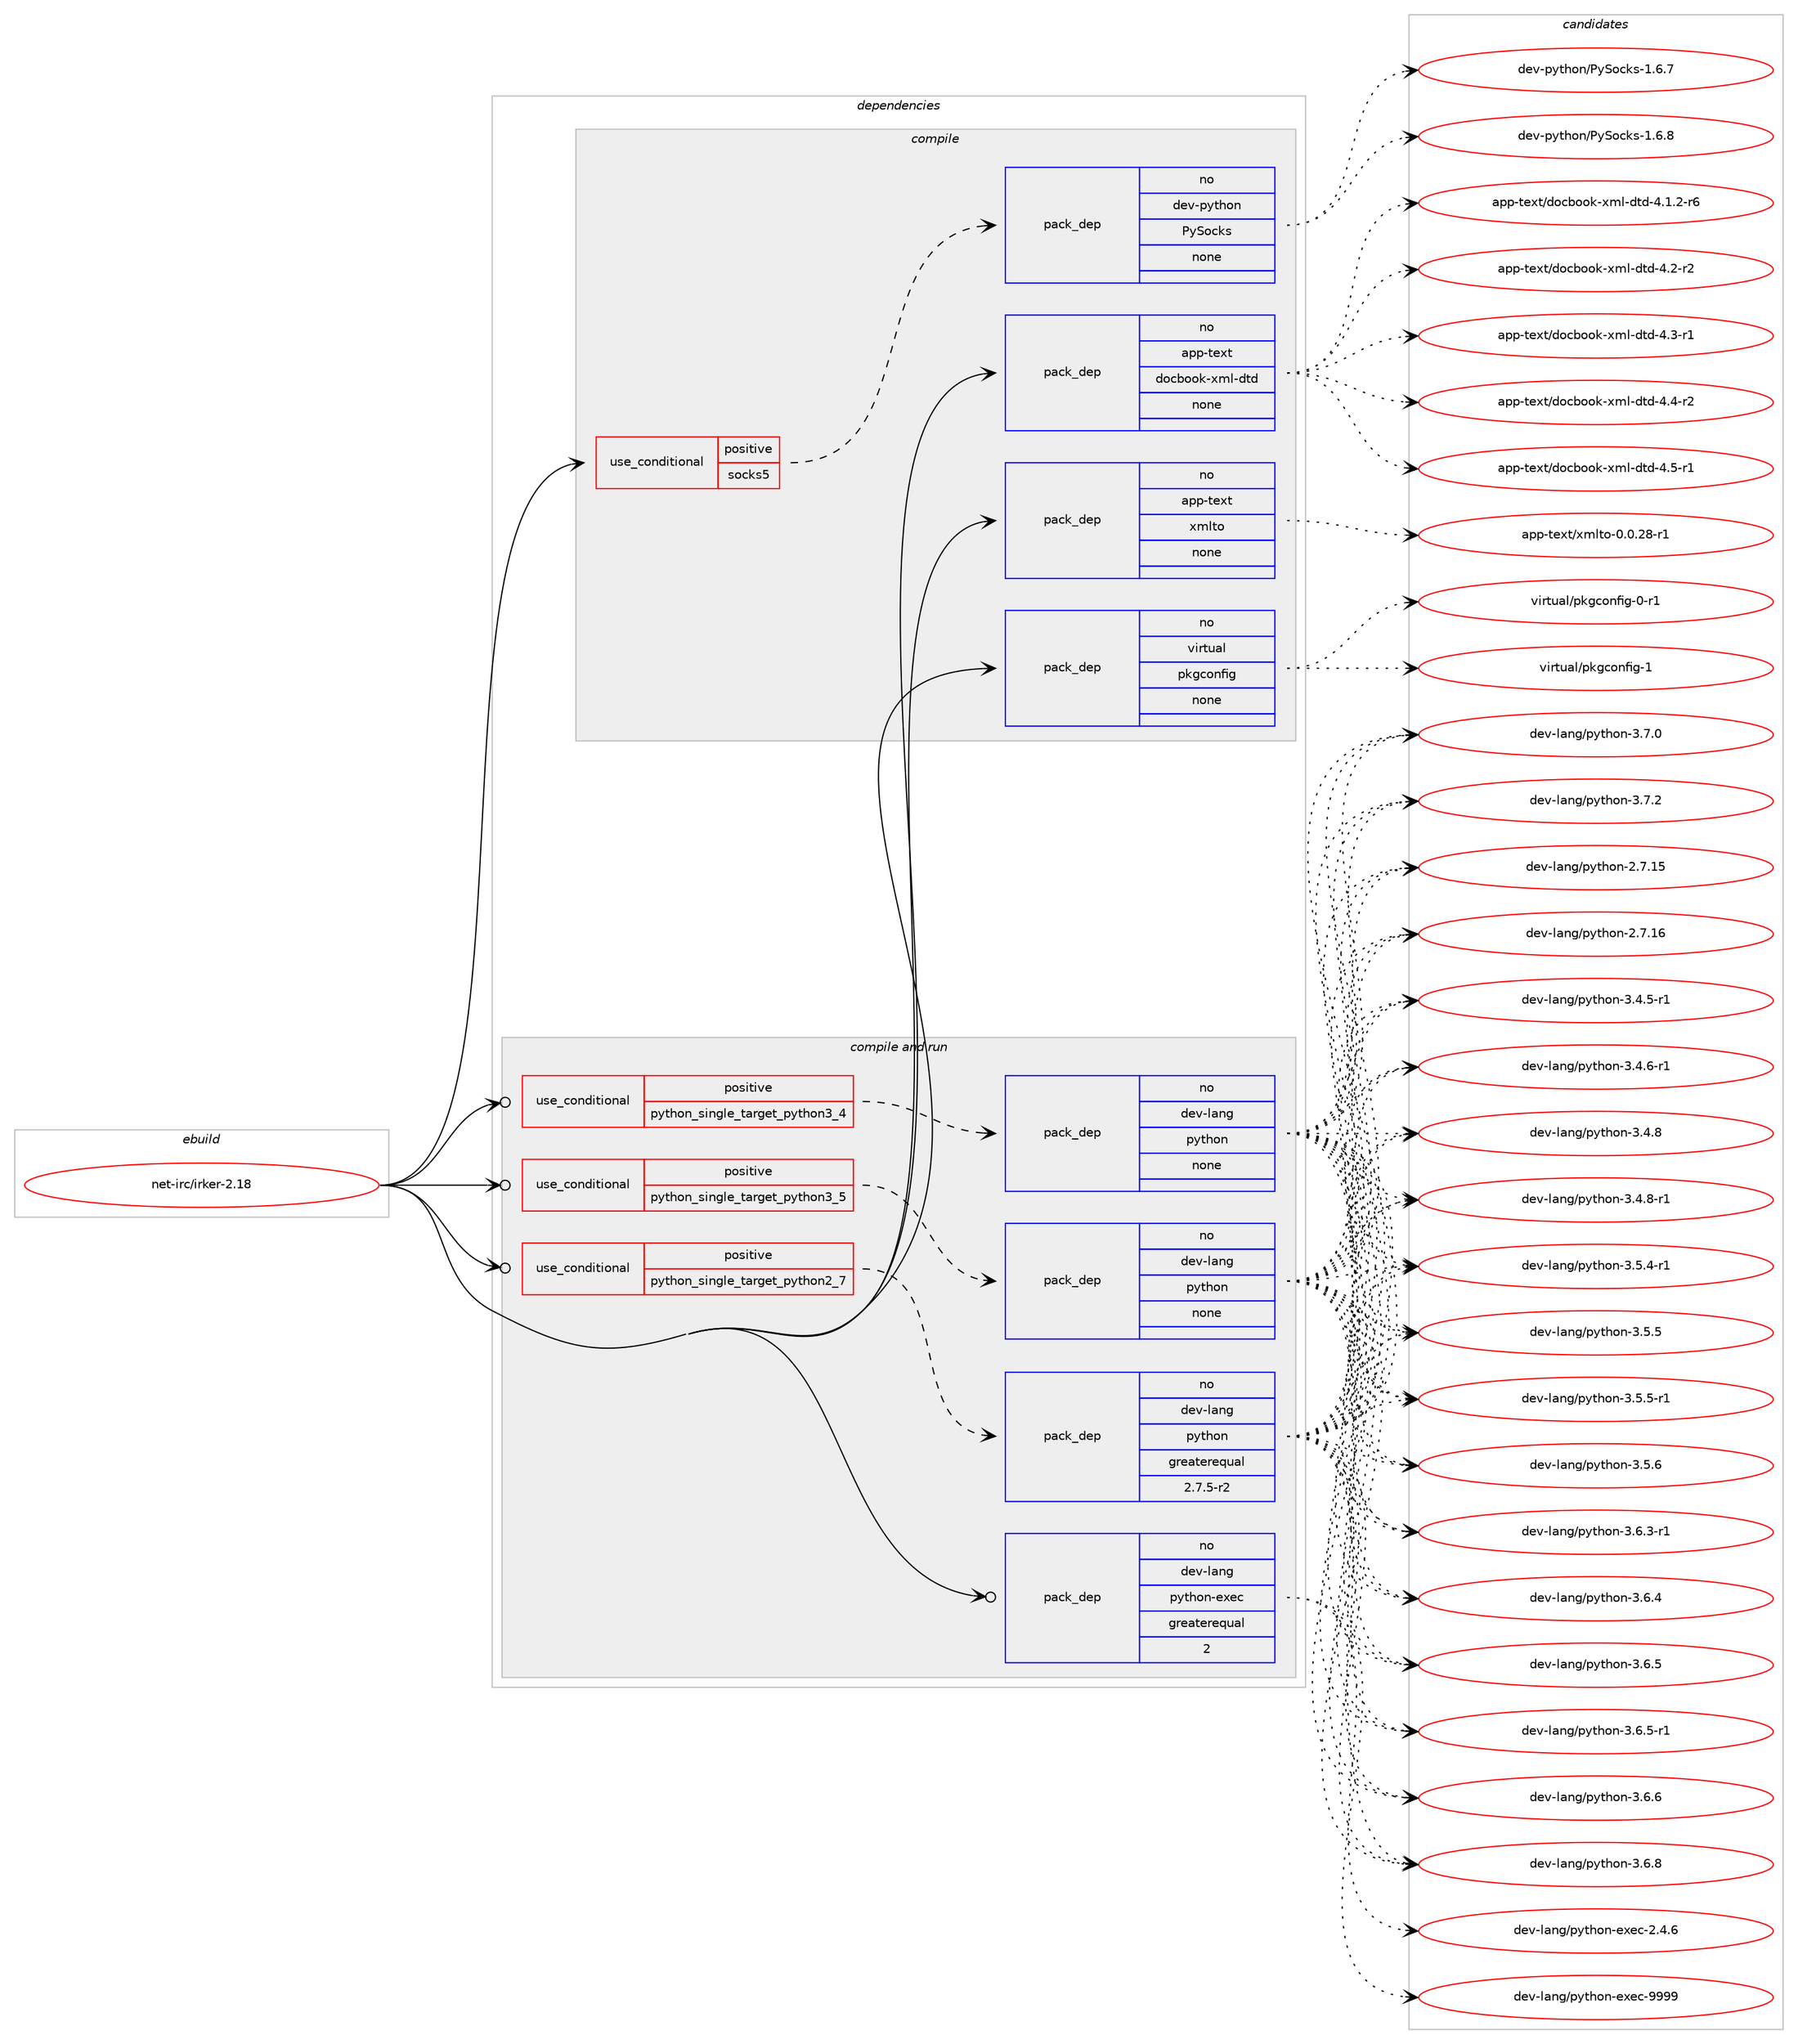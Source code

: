 digraph prolog {

# *************
# Graph options
# *************

newrank=true;
concentrate=true;
compound=true;
graph [rankdir=LR,fontname=Helvetica,fontsize=10,ranksep=1.5];#, ranksep=2.5, nodesep=0.2];
edge  [arrowhead=vee];
node  [fontname=Helvetica,fontsize=10];

# **********
# The ebuild
# **********

subgraph cluster_leftcol {
color=gray;
rank=same;
label=<<i>ebuild</i>>;
id [label="net-irc/irker-2.18", color=red, width=4, href="../net-irc/irker-2.18.svg"];
}

# ****************
# The dependencies
# ****************

subgraph cluster_midcol {
color=gray;
label=<<i>dependencies</i>>;
subgraph cluster_compile {
fillcolor="#eeeeee";
style=filled;
label=<<i>compile</i>>;
subgraph cond445393 {
dependency1656617 [label=<<TABLE BORDER="0" CELLBORDER="1" CELLSPACING="0" CELLPADDING="4"><TR><TD ROWSPAN="3" CELLPADDING="10">use_conditional</TD></TR><TR><TD>positive</TD></TR><TR><TD>socks5</TD></TR></TABLE>>, shape=none, color=red];
subgraph pack1184370 {
dependency1656618 [label=<<TABLE BORDER="0" CELLBORDER="1" CELLSPACING="0" CELLPADDING="4" WIDTH="220"><TR><TD ROWSPAN="6" CELLPADDING="30">pack_dep</TD></TR><TR><TD WIDTH="110">no</TD></TR><TR><TD>dev-python</TD></TR><TR><TD>PySocks</TD></TR><TR><TD>none</TD></TR><TR><TD></TD></TR></TABLE>>, shape=none, color=blue];
}
dependency1656617:e -> dependency1656618:w [weight=20,style="dashed",arrowhead="vee"];
}
id:e -> dependency1656617:w [weight=20,style="solid",arrowhead="vee"];
subgraph pack1184371 {
dependency1656619 [label=<<TABLE BORDER="0" CELLBORDER="1" CELLSPACING="0" CELLPADDING="4" WIDTH="220"><TR><TD ROWSPAN="6" CELLPADDING="30">pack_dep</TD></TR><TR><TD WIDTH="110">no</TD></TR><TR><TD>app-text</TD></TR><TR><TD>docbook-xml-dtd</TD></TR><TR><TD>none</TD></TR><TR><TD></TD></TR></TABLE>>, shape=none, color=blue];
}
id:e -> dependency1656619:w [weight=20,style="solid",arrowhead="vee"];
subgraph pack1184372 {
dependency1656620 [label=<<TABLE BORDER="0" CELLBORDER="1" CELLSPACING="0" CELLPADDING="4" WIDTH="220"><TR><TD ROWSPAN="6" CELLPADDING="30">pack_dep</TD></TR><TR><TD WIDTH="110">no</TD></TR><TR><TD>app-text</TD></TR><TR><TD>xmlto</TD></TR><TR><TD>none</TD></TR><TR><TD></TD></TR></TABLE>>, shape=none, color=blue];
}
id:e -> dependency1656620:w [weight=20,style="solid",arrowhead="vee"];
subgraph pack1184373 {
dependency1656621 [label=<<TABLE BORDER="0" CELLBORDER="1" CELLSPACING="0" CELLPADDING="4" WIDTH="220"><TR><TD ROWSPAN="6" CELLPADDING="30">pack_dep</TD></TR><TR><TD WIDTH="110">no</TD></TR><TR><TD>virtual</TD></TR><TR><TD>pkgconfig</TD></TR><TR><TD>none</TD></TR><TR><TD></TD></TR></TABLE>>, shape=none, color=blue];
}
id:e -> dependency1656621:w [weight=20,style="solid",arrowhead="vee"];
}
subgraph cluster_compileandrun {
fillcolor="#eeeeee";
style=filled;
label=<<i>compile and run</i>>;
subgraph cond445394 {
dependency1656622 [label=<<TABLE BORDER="0" CELLBORDER="1" CELLSPACING="0" CELLPADDING="4"><TR><TD ROWSPAN="3" CELLPADDING="10">use_conditional</TD></TR><TR><TD>positive</TD></TR><TR><TD>python_single_target_python2_7</TD></TR></TABLE>>, shape=none, color=red];
subgraph pack1184374 {
dependency1656623 [label=<<TABLE BORDER="0" CELLBORDER="1" CELLSPACING="0" CELLPADDING="4" WIDTH="220"><TR><TD ROWSPAN="6" CELLPADDING="30">pack_dep</TD></TR><TR><TD WIDTH="110">no</TD></TR><TR><TD>dev-lang</TD></TR><TR><TD>python</TD></TR><TR><TD>greaterequal</TD></TR><TR><TD>2.7.5-r2</TD></TR></TABLE>>, shape=none, color=blue];
}
dependency1656622:e -> dependency1656623:w [weight=20,style="dashed",arrowhead="vee"];
}
id:e -> dependency1656622:w [weight=20,style="solid",arrowhead="odotvee"];
subgraph cond445395 {
dependency1656624 [label=<<TABLE BORDER="0" CELLBORDER="1" CELLSPACING="0" CELLPADDING="4"><TR><TD ROWSPAN="3" CELLPADDING="10">use_conditional</TD></TR><TR><TD>positive</TD></TR><TR><TD>python_single_target_python3_4</TD></TR></TABLE>>, shape=none, color=red];
subgraph pack1184375 {
dependency1656625 [label=<<TABLE BORDER="0" CELLBORDER="1" CELLSPACING="0" CELLPADDING="4" WIDTH="220"><TR><TD ROWSPAN="6" CELLPADDING="30">pack_dep</TD></TR><TR><TD WIDTH="110">no</TD></TR><TR><TD>dev-lang</TD></TR><TR><TD>python</TD></TR><TR><TD>none</TD></TR><TR><TD></TD></TR></TABLE>>, shape=none, color=blue];
}
dependency1656624:e -> dependency1656625:w [weight=20,style="dashed",arrowhead="vee"];
}
id:e -> dependency1656624:w [weight=20,style="solid",arrowhead="odotvee"];
subgraph cond445396 {
dependency1656626 [label=<<TABLE BORDER="0" CELLBORDER="1" CELLSPACING="0" CELLPADDING="4"><TR><TD ROWSPAN="3" CELLPADDING="10">use_conditional</TD></TR><TR><TD>positive</TD></TR><TR><TD>python_single_target_python3_5</TD></TR></TABLE>>, shape=none, color=red];
subgraph pack1184376 {
dependency1656627 [label=<<TABLE BORDER="0" CELLBORDER="1" CELLSPACING="0" CELLPADDING="4" WIDTH="220"><TR><TD ROWSPAN="6" CELLPADDING="30">pack_dep</TD></TR><TR><TD WIDTH="110">no</TD></TR><TR><TD>dev-lang</TD></TR><TR><TD>python</TD></TR><TR><TD>none</TD></TR><TR><TD></TD></TR></TABLE>>, shape=none, color=blue];
}
dependency1656626:e -> dependency1656627:w [weight=20,style="dashed",arrowhead="vee"];
}
id:e -> dependency1656626:w [weight=20,style="solid",arrowhead="odotvee"];
subgraph pack1184377 {
dependency1656628 [label=<<TABLE BORDER="0" CELLBORDER="1" CELLSPACING="0" CELLPADDING="4" WIDTH="220"><TR><TD ROWSPAN="6" CELLPADDING="30">pack_dep</TD></TR><TR><TD WIDTH="110">no</TD></TR><TR><TD>dev-lang</TD></TR><TR><TD>python-exec</TD></TR><TR><TD>greaterequal</TD></TR><TR><TD>2</TD></TR></TABLE>>, shape=none, color=blue];
}
id:e -> dependency1656628:w [weight=20,style="solid",arrowhead="odotvee"];
}
subgraph cluster_run {
fillcolor="#eeeeee";
style=filled;
label=<<i>run</i>>;
}
}

# **************
# The candidates
# **************

subgraph cluster_choices {
rank=same;
color=gray;
label=<<i>candidates</i>>;

subgraph choice1184370 {
color=black;
nodesep=1;
choice1001011184511212111610411111047801218311199107115454946544655 [label="dev-python/PySocks-1.6.7", color=red, width=4,href="../dev-python/PySocks-1.6.7.svg"];
choice1001011184511212111610411111047801218311199107115454946544656 [label="dev-python/PySocks-1.6.8", color=red, width=4,href="../dev-python/PySocks-1.6.8.svg"];
dependency1656618:e -> choice1001011184511212111610411111047801218311199107115454946544655:w [style=dotted,weight="100"];
dependency1656618:e -> choice1001011184511212111610411111047801218311199107115454946544656:w [style=dotted,weight="100"];
}
subgraph choice1184371 {
color=black;
nodesep=1;
choice971121124511610112011647100111999811111110745120109108451001161004552464946504511454 [label="app-text/docbook-xml-dtd-4.1.2-r6", color=red, width=4,href="../app-text/docbook-xml-dtd-4.1.2-r6.svg"];
choice97112112451161011201164710011199981111111074512010910845100116100455246504511450 [label="app-text/docbook-xml-dtd-4.2-r2", color=red, width=4,href="../app-text/docbook-xml-dtd-4.2-r2.svg"];
choice97112112451161011201164710011199981111111074512010910845100116100455246514511449 [label="app-text/docbook-xml-dtd-4.3-r1", color=red, width=4,href="../app-text/docbook-xml-dtd-4.3-r1.svg"];
choice97112112451161011201164710011199981111111074512010910845100116100455246524511450 [label="app-text/docbook-xml-dtd-4.4-r2", color=red, width=4,href="../app-text/docbook-xml-dtd-4.4-r2.svg"];
choice97112112451161011201164710011199981111111074512010910845100116100455246534511449 [label="app-text/docbook-xml-dtd-4.5-r1", color=red, width=4,href="../app-text/docbook-xml-dtd-4.5-r1.svg"];
dependency1656619:e -> choice971121124511610112011647100111999811111110745120109108451001161004552464946504511454:w [style=dotted,weight="100"];
dependency1656619:e -> choice97112112451161011201164710011199981111111074512010910845100116100455246504511450:w [style=dotted,weight="100"];
dependency1656619:e -> choice97112112451161011201164710011199981111111074512010910845100116100455246514511449:w [style=dotted,weight="100"];
dependency1656619:e -> choice97112112451161011201164710011199981111111074512010910845100116100455246524511450:w [style=dotted,weight="100"];
dependency1656619:e -> choice97112112451161011201164710011199981111111074512010910845100116100455246534511449:w [style=dotted,weight="100"];
}
subgraph choice1184372 {
color=black;
nodesep=1;
choice971121124511610112011647120109108116111454846484650564511449 [label="app-text/xmlto-0.0.28-r1", color=red, width=4,href="../app-text/xmlto-0.0.28-r1.svg"];
dependency1656620:e -> choice971121124511610112011647120109108116111454846484650564511449:w [style=dotted,weight="100"];
}
subgraph choice1184373 {
color=black;
nodesep=1;
choice11810511411611797108471121071039911111010210510345484511449 [label="virtual/pkgconfig-0-r1", color=red, width=4,href="../virtual/pkgconfig-0-r1.svg"];
choice1181051141161179710847112107103991111101021051034549 [label="virtual/pkgconfig-1", color=red, width=4,href="../virtual/pkgconfig-1.svg"];
dependency1656621:e -> choice11810511411611797108471121071039911111010210510345484511449:w [style=dotted,weight="100"];
dependency1656621:e -> choice1181051141161179710847112107103991111101021051034549:w [style=dotted,weight="100"];
}
subgraph choice1184374 {
color=black;
nodesep=1;
choice10010111845108971101034711212111610411111045504655464953 [label="dev-lang/python-2.7.15", color=red, width=4,href="../dev-lang/python-2.7.15.svg"];
choice10010111845108971101034711212111610411111045504655464954 [label="dev-lang/python-2.7.16", color=red, width=4,href="../dev-lang/python-2.7.16.svg"];
choice1001011184510897110103471121211161041111104551465246534511449 [label="dev-lang/python-3.4.5-r1", color=red, width=4,href="../dev-lang/python-3.4.5-r1.svg"];
choice1001011184510897110103471121211161041111104551465246544511449 [label="dev-lang/python-3.4.6-r1", color=red, width=4,href="../dev-lang/python-3.4.6-r1.svg"];
choice100101118451089711010347112121116104111110455146524656 [label="dev-lang/python-3.4.8", color=red, width=4,href="../dev-lang/python-3.4.8.svg"];
choice1001011184510897110103471121211161041111104551465246564511449 [label="dev-lang/python-3.4.8-r1", color=red, width=4,href="../dev-lang/python-3.4.8-r1.svg"];
choice1001011184510897110103471121211161041111104551465346524511449 [label="dev-lang/python-3.5.4-r1", color=red, width=4,href="../dev-lang/python-3.5.4-r1.svg"];
choice100101118451089711010347112121116104111110455146534653 [label="dev-lang/python-3.5.5", color=red, width=4,href="../dev-lang/python-3.5.5.svg"];
choice1001011184510897110103471121211161041111104551465346534511449 [label="dev-lang/python-3.5.5-r1", color=red, width=4,href="../dev-lang/python-3.5.5-r1.svg"];
choice100101118451089711010347112121116104111110455146534654 [label="dev-lang/python-3.5.6", color=red, width=4,href="../dev-lang/python-3.5.6.svg"];
choice1001011184510897110103471121211161041111104551465446514511449 [label="dev-lang/python-3.6.3-r1", color=red, width=4,href="../dev-lang/python-3.6.3-r1.svg"];
choice100101118451089711010347112121116104111110455146544652 [label="dev-lang/python-3.6.4", color=red, width=4,href="../dev-lang/python-3.6.4.svg"];
choice100101118451089711010347112121116104111110455146544653 [label="dev-lang/python-3.6.5", color=red, width=4,href="../dev-lang/python-3.6.5.svg"];
choice1001011184510897110103471121211161041111104551465446534511449 [label="dev-lang/python-3.6.5-r1", color=red, width=4,href="../dev-lang/python-3.6.5-r1.svg"];
choice100101118451089711010347112121116104111110455146544654 [label="dev-lang/python-3.6.6", color=red, width=4,href="../dev-lang/python-3.6.6.svg"];
choice100101118451089711010347112121116104111110455146544656 [label="dev-lang/python-3.6.8", color=red, width=4,href="../dev-lang/python-3.6.8.svg"];
choice100101118451089711010347112121116104111110455146554648 [label="dev-lang/python-3.7.0", color=red, width=4,href="../dev-lang/python-3.7.0.svg"];
choice100101118451089711010347112121116104111110455146554650 [label="dev-lang/python-3.7.2", color=red, width=4,href="../dev-lang/python-3.7.2.svg"];
dependency1656623:e -> choice10010111845108971101034711212111610411111045504655464953:w [style=dotted,weight="100"];
dependency1656623:e -> choice10010111845108971101034711212111610411111045504655464954:w [style=dotted,weight="100"];
dependency1656623:e -> choice1001011184510897110103471121211161041111104551465246534511449:w [style=dotted,weight="100"];
dependency1656623:e -> choice1001011184510897110103471121211161041111104551465246544511449:w [style=dotted,weight="100"];
dependency1656623:e -> choice100101118451089711010347112121116104111110455146524656:w [style=dotted,weight="100"];
dependency1656623:e -> choice1001011184510897110103471121211161041111104551465246564511449:w [style=dotted,weight="100"];
dependency1656623:e -> choice1001011184510897110103471121211161041111104551465346524511449:w [style=dotted,weight="100"];
dependency1656623:e -> choice100101118451089711010347112121116104111110455146534653:w [style=dotted,weight="100"];
dependency1656623:e -> choice1001011184510897110103471121211161041111104551465346534511449:w [style=dotted,weight="100"];
dependency1656623:e -> choice100101118451089711010347112121116104111110455146534654:w [style=dotted,weight="100"];
dependency1656623:e -> choice1001011184510897110103471121211161041111104551465446514511449:w [style=dotted,weight="100"];
dependency1656623:e -> choice100101118451089711010347112121116104111110455146544652:w [style=dotted,weight="100"];
dependency1656623:e -> choice100101118451089711010347112121116104111110455146544653:w [style=dotted,weight="100"];
dependency1656623:e -> choice1001011184510897110103471121211161041111104551465446534511449:w [style=dotted,weight="100"];
dependency1656623:e -> choice100101118451089711010347112121116104111110455146544654:w [style=dotted,weight="100"];
dependency1656623:e -> choice100101118451089711010347112121116104111110455146544656:w [style=dotted,weight="100"];
dependency1656623:e -> choice100101118451089711010347112121116104111110455146554648:w [style=dotted,weight="100"];
dependency1656623:e -> choice100101118451089711010347112121116104111110455146554650:w [style=dotted,weight="100"];
}
subgraph choice1184375 {
color=black;
nodesep=1;
choice10010111845108971101034711212111610411111045504655464953 [label="dev-lang/python-2.7.15", color=red, width=4,href="../dev-lang/python-2.7.15.svg"];
choice10010111845108971101034711212111610411111045504655464954 [label="dev-lang/python-2.7.16", color=red, width=4,href="../dev-lang/python-2.7.16.svg"];
choice1001011184510897110103471121211161041111104551465246534511449 [label="dev-lang/python-3.4.5-r1", color=red, width=4,href="../dev-lang/python-3.4.5-r1.svg"];
choice1001011184510897110103471121211161041111104551465246544511449 [label="dev-lang/python-3.4.6-r1", color=red, width=4,href="../dev-lang/python-3.4.6-r1.svg"];
choice100101118451089711010347112121116104111110455146524656 [label="dev-lang/python-3.4.8", color=red, width=4,href="../dev-lang/python-3.4.8.svg"];
choice1001011184510897110103471121211161041111104551465246564511449 [label="dev-lang/python-3.4.8-r1", color=red, width=4,href="../dev-lang/python-3.4.8-r1.svg"];
choice1001011184510897110103471121211161041111104551465346524511449 [label="dev-lang/python-3.5.4-r1", color=red, width=4,href="../dev-lang/python-3.5.4-r1.svg"];
choice100101118451089711010347112121116104111110455146534653 [label="dev-lang/python-3.5.5", color=red, width=4,href="../dev-lang/python-3.5.5.svg"];
choice1001011184510897110103471121211161041111104551465346534511449 [label="dev-lang/python-3.5.5-r1", color=red, width=4,href="../dev-lang/python-3.5.5-r1.svg"];
choice100101118451089711010347112121116104111110455146534654 [label="dev-lang/python-3.5.6", color=red, width=4,href="../dev-lang/python-3.5.6.svg"];
choice1001011184510897110103471121211161041111104551465446514511449 [label="dev-lang/python-3.6.3-r1", color=red, width=4,href="../dev-lang/python-3.6.3-r1.svg"];
choice100101118451089711010347112121116104111110455146544652 [label="dev-lang/python-3.6.4", color=red, width=4,href="../dev-lang/python-3.6.4.svg"];
choice100101118451089711010347112121116104111110455146544653 [label="dev-lang/python-3.6.5", color=red, width=4,href="../dev-lang/python-3.6.5.svg"];
choice1001011184510897110103471121211161041111104551465446534511449 [label="dev-lang/python-3.6.5-r1", color=red, width=4,href="../dev-lang/python-3.6.5-r1.svg"];
choice100101118451089711010347112121116104111110455146544654 [label="dev-lang/python-3.6.6", color=red, width=4,href="../dev-lang/python-3.6.6.svg"];
choice100101118451089711010347112121116104111110455146544656 [label="dev-lang/python-3.6.8", color=red, width=4,href="../dev-lang/python-3.6.8.svg"];
choice100101118451089711010347112121116104111110455146554648 [label="dev-lang/python-3.7.0", color=red, width=4,href="../dev-lang/python-3.7.0.svg"];
choice100101118451089711010347112121116104111110455146554650 [label="dev-lang/python-3.7.2", color=red, width=4,href="../dev-lang/python-3.7.2.svg"];
dependency1656625:e -> choice10010111845108971101034711212111610411111045504655464953:w [style=dotted,weight="100"];
dependency1656625:e -> choice10010111845108971101034711212111610411111045504655464954:w [style=dotted,weight="100"];
dependency1656625:e -> choice1001011184510897110103471121211161041111104551465246534511449:w [style=dotted,weight="100"];
dependency1656625:e -> choice1001011184510897110103471121211161041111104551465246544511449:w [style=dotted,weight="100"];
dependency1656625:e -> choice100101118451089711010347112121116104111110455146524656:w [style=dotted,weight="100"];
dependency1656625:e -> choice1001011184510897110103471121211161041111104551465246564511449:w [style=dotted,weight="100"];
dependency1656625:e -> choice1001011184510897110103471121211161041111104551465346524511449:w [style=dotted,weight="100"];
dependency1656625:e -> choice100101118451089711010347112121116104111110455146534653:w [style=dotted,weight="100"];
dependency1656625:e -> choice1001011184510897110103471121211161041111104551465346534511449:w [style=dotted,weight="100"];
dependency1656625:e -> choice100101118451089711010347112121116104111110455146534654:w [style=dotted,weight="100"];
dependency1656625:e -> choice1001011184510897110103471121211161041111104551465446514511449:w [style=dotted,weight="100"];
dependency1656625:e -> choice100101118451089711010347112121116104111110455146544652:w [style=dotted,weight="100"];
dependency1656625:e -> choice100101118451089711010347112121116104111110455146544653:w [style=dotted,weight="100"];
dependency1656625:e -> choice1001011184510897110103471121211161041111104551465446534511449:w [style=dotted,weight="100"];
dependency1656625:e -> choice100101118451089711010347112121116104111110455146544654:w [style=dotted,weight="100"];
dependency1656625:e -> choice100101118451089711010347112121116104111110455146544656:w [style=dotted,weight="100"];
dependency1656625:e -> choice100101118451089711010347112121116104111110455146554648:w [style=dotted,weight="100"];
dependency1656625:e -> choice100101118451089711010347112121116104111110455146554650:w [style=dotted,weight="100"];
}
subgraph choice1184376 {
color=black;
nodesep=1;
choice10010111845108971101034711212111610411111045504655464953 [label="dev-lang/python-2.7.15", color=red, width=4,href="../dev-lang/python-2.7.15.svg"];
choice10010111845108971101034711212111610411111045504655464954 [label="dev-lang/python-2.7.16", color=red, width=4,href="../dev-lang/python-2.7.16.svg"];
choice1001011184510897110103471121211161041111104551465246534511449 [label="dev-lang/python-3.4.5-r1", color=red, width=4,href="../dev-lang/python-3.4.5-r1.svg"];
choice1001011184510897110103471121211161041111104551465246544511449 [label="dev-lang/python-3.4.6-r1", color=red, width=4,href="../dev-lang/python-3.4.6-r1.svg"];
choice100101118451089711010347112121116104111110455146524656 [label="dev-lang/python-3.4.8", color=red, width=4,href="../dev-lang/python-3.4.8.svg"];
choice1001011184510897110103471121211161041111104551465246564511449 [label="dev-lang/python-3.4.8-r1", color=red, width=4,href="../dev-lang/python-3.4.8-r1.svg"];
choice1001011184510897110103471121211161041111104551465346524511449 [label="dev-lang/python-3.5.4-r1", color=red, width=4,href="../dev-lang/python-3.5.4-r1.svg"];
choice100101118451089711010347112121116104111110455146534653 [label="dev-lang/python-3.5.5", color=red, width=4,href="../dev-lang/python-3.5.5.svg"];
choice1001011184510897110103471121211161041111104551465346534511449 [label="dev-lang/python-3.5.5-r1", color=red, width=4,href="../dev-lang/python-3.5.5-r1.svg"];
choice100101118451089711010347112121116104111110455146534654 [label="dev-lang/python-3.5.6", color=red, width=4,href="../dev-lang/python-3.5.6.svg"];
choice1001011184510897110103471121211161041111104551465446514511449 [label="dev-lang/python-3.6.3-r1", color=red, width=4,href="../dev-lang/python-3.6.3-r1.svg"];
choice100101118451089711010347112121116104111110455146544652 [label="dev-lang/python-3.6.4", color=red, width=4,href="../dev-lang/python-3.6.4.svg"];
choice100101118451089711010347112121116104111110455146544653 [label="dev-lang/python-3.6.5", color=red, width=4,href="../dev-lang/python-3.6.5.svg"];
choice1001011184510897110103471121211161041111104551465446534511449 [label="dev-lang/python-3.6.5-r1", color=red, width=4,href="../dev-lang/python-3.6.5-r1.svg"];
choice100101118451089711010347112121116104111110455146544654 [label="dev-lang/python-3.6.6", color=red, width=4,href="../dev-lang/python-3.6.6.svg"];
choice100101118451089711010347112121116104111110455146544656 [label="dev-lang/python-3.6.8", color=red, width=4,href="../dev-lang/python-3.6.8.svg"];
choice100101118451089711010347112121116104111110455146554648 [label="dev-lang/python-3.7.0", color=red, width=4,href="../dev-lang/python-3.7.0.svg"];
choice100101118451089711010347112121116104111110455146554650 [label="dev-lang/python-3.7.2", color=red, width=4,href="../dev-lang/python-3.7.2.svg"];
dependency1656627:e -> choice10010111845108971101034711212111610411111045504655464953:w [style=dotted,weight="100"];
dependency1656627:e -> choice10010111845108971101034711212111610411111045504655464954:w [style=dotted,weight="100"];
dependency1656627:e -> choice1001011184510897110103471121211161041111104551465246534511449:w [style=dotted,weight="100"];
dependency1656627:e -> choice1001011184510897110103471121211161041111104551465246544511449:w [style=dotted,weight="100"];
dependency1656627:e -> choice100101118451089711010347112121116104111110455146524656:w [style=dotted,weight="100"];
dependency1656627:e -> choice1001011184510897110103471121211161041111104551465246564511449:w [style=dotted,weight="100"];
dependency1656627:e -> choice1001011184510897110103471121211161041111104551465346524511449:w [style=dotted,weight="100"];
dependency1656627:e -> choice100101118451089711010347112121116104111110455146534653:w [style=dotted,weight="100"];
dependency1656627:e -> choice1001011184510897110103471121211161041111104551465346534511449:w [style=dotted,weight="100"];
dependency1656627:e -> choice100101118451089711010347112121116104111110455146534654:w [style=dotted,weight="100"];
dependency1656627:e -> choice1001011184510897110103471121211161041111104551465446514511449:w [style=dotted,weight="100"];
dependency1656627:e -> choice100101118451089711010347112121116104111110455146544652:w [style=dotted,weight="100"];
dependency1656627:e -> choice100101118451089711010347112121116104111110455146544653:w [style=dotted,weight="100"];
dependency1656627:e -> choice1001011184510897110103471121211161041111104551465446534511449:w [style=dotted,weight="100"];
dependency1656627:e -> choice100101118451089711010347112121116104111110455146544654:w [style=dotted,weight="100"];
dependency1656627:e -> choice100101118451089711010347112121116104111110455146544656:w [style=dotted,weight="100"];
dependency1656627:e -> choice100101118451089711010347112121116104111110455146554648:w [style=dotted,weight="100"];
dependency1656627:e -> choice100101118451089711010347112121116104111110455146554650:w [style=dotted,weight="100"];
}
subgraph choice1184377 {
color=black;
nodesep=1;
choice1001011184510897110103471121211161041111104510112010199455046524654 [label="dev-lang/python-exec-2.4.6", color=red, width=4,href="../dev-lang/python-exec-2.4.6.svg"];
choice10010111845108971101034711212111610411111045101120101994557575757 [label="dev-lang/python-exec-9999", color=red, width=4,href="../dev-lang/python-exec-9999.svg"];
dependency1656628:e -> choice1001011184510897110103471121211161041111104510112010199455046524654:w [style=dotted,weight="100"];
dependency1656628:e -> choice10010111845108971101034711212111610411111045101120101994557575757:w [style=dotted,weight="100"];
}
}

}

